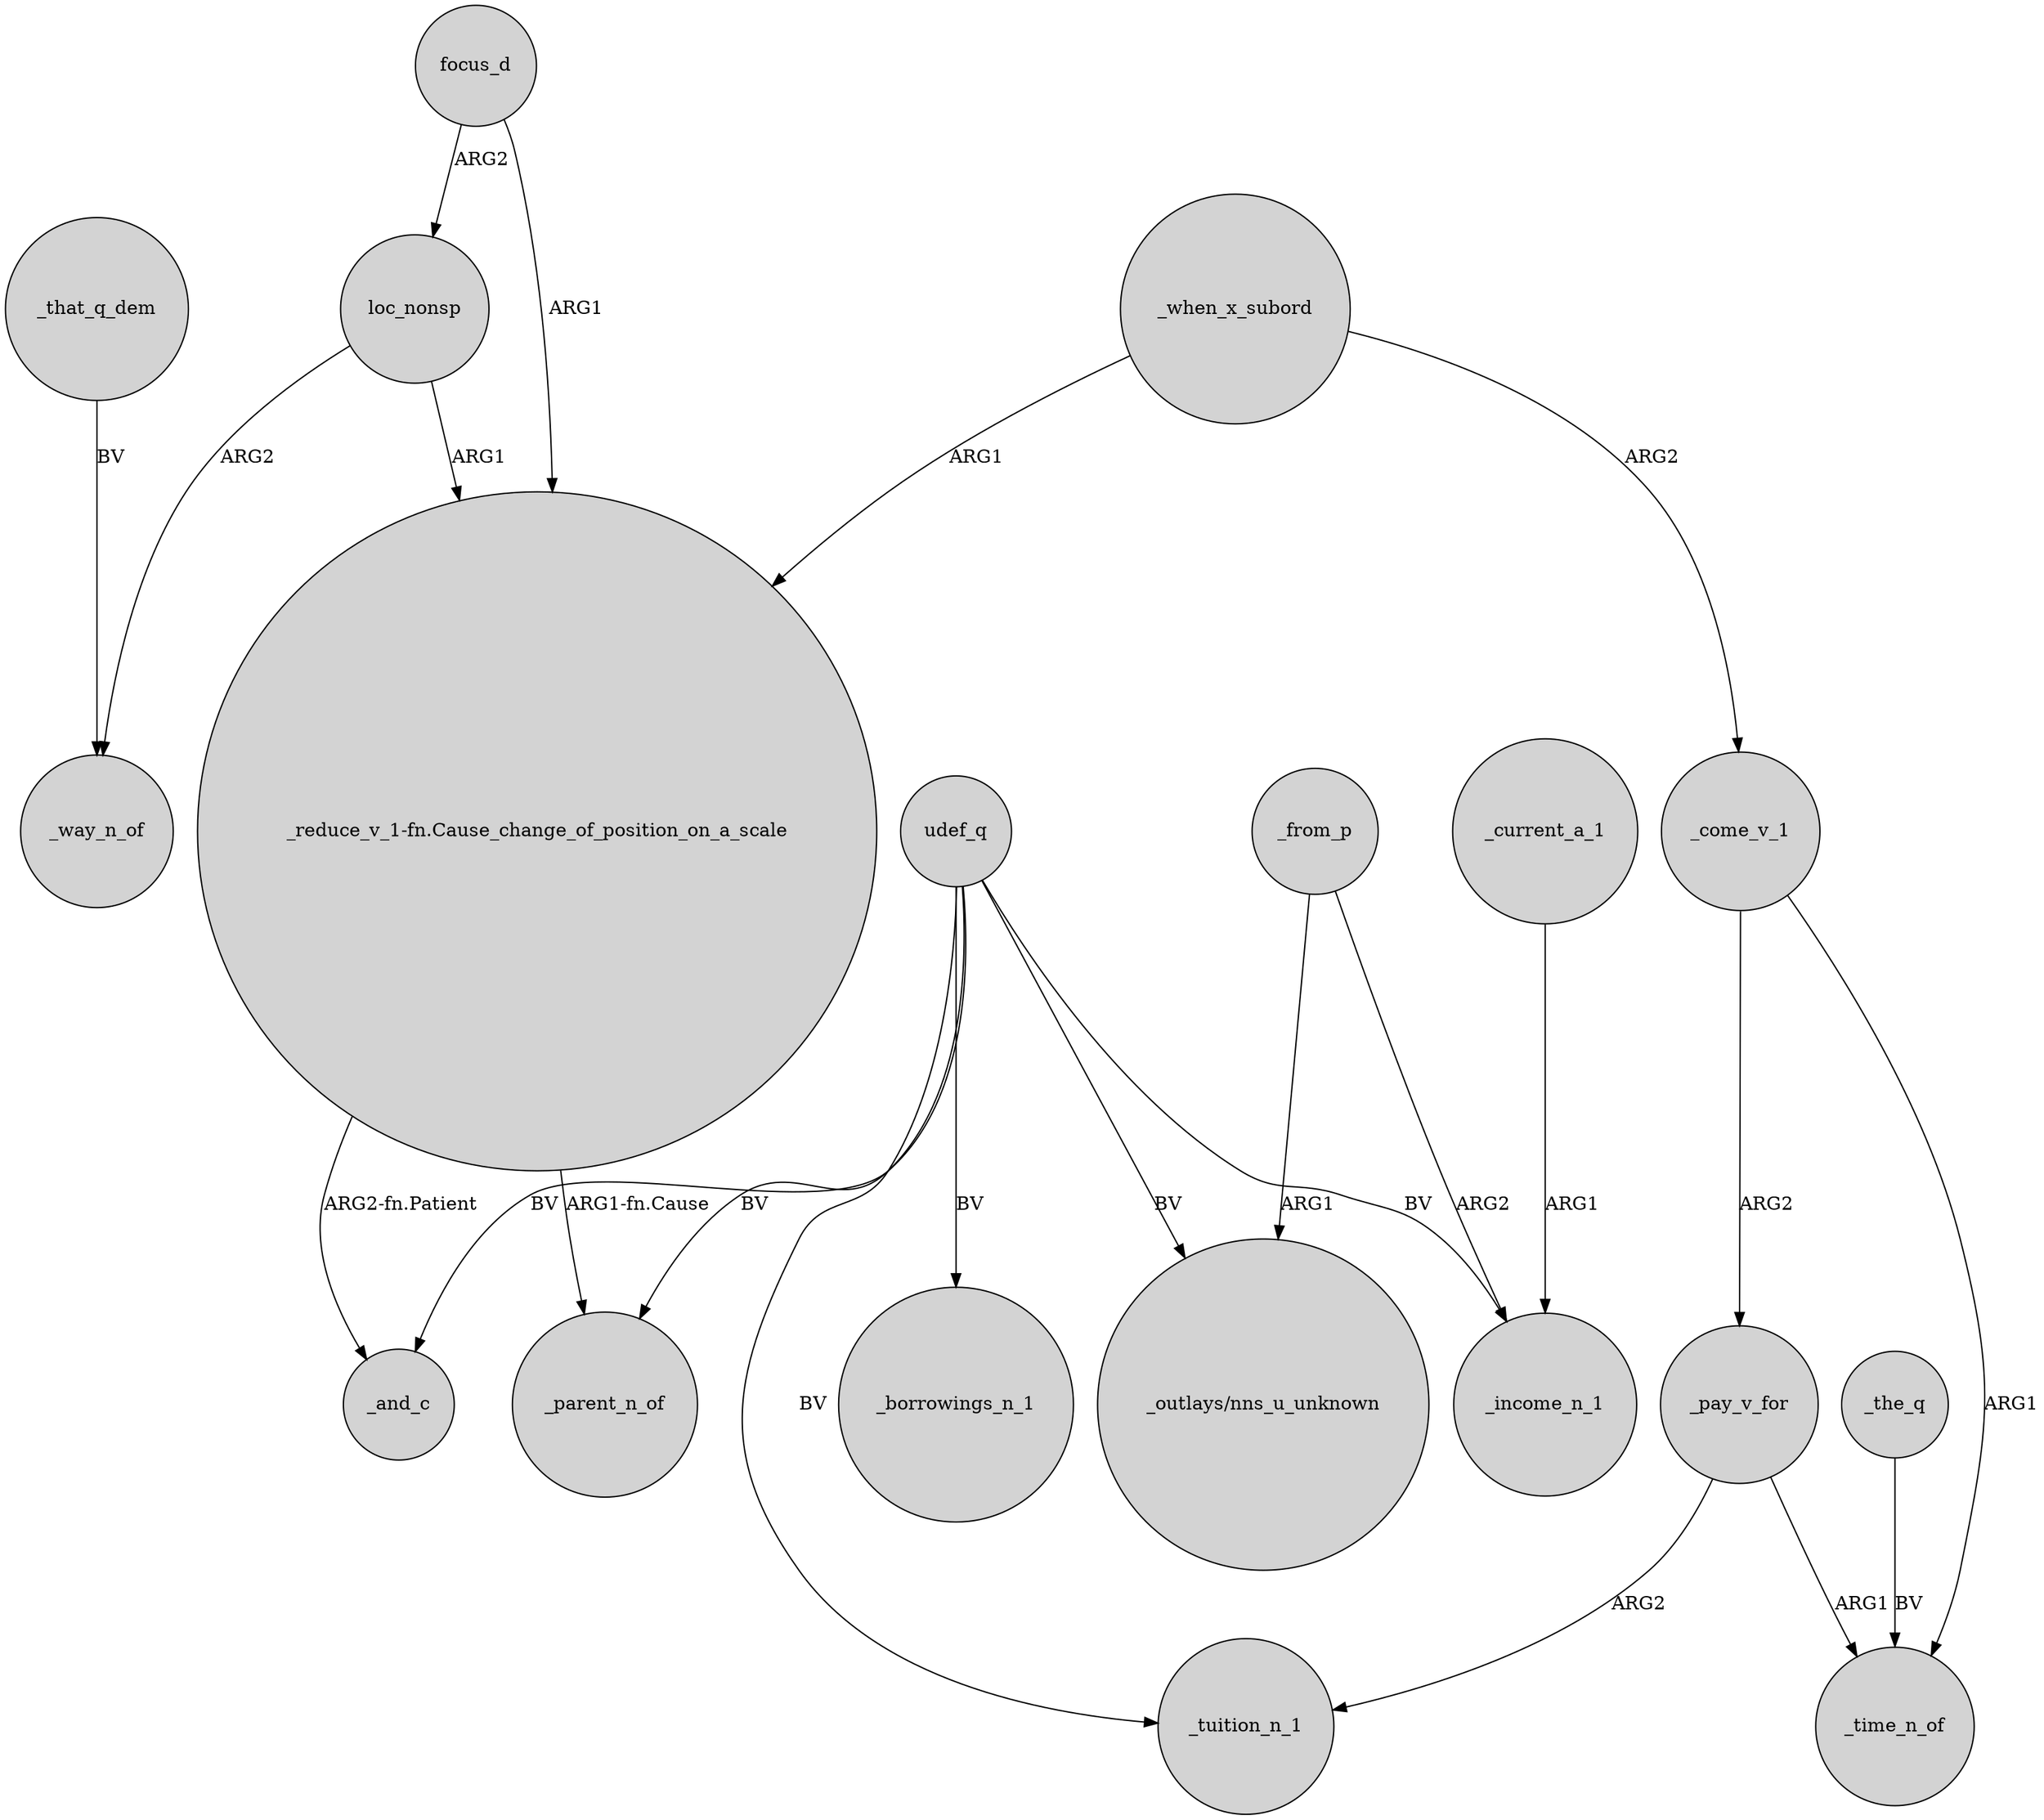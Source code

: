 digraph {
	node [shape=circle style=filled]
	focus_d -> loc_nonsp [label=ARG2]
	udef_q -> _parent_n_of [label=BV]
	_pay_v_for -> _time_n_of [label=ARG1]
	_come_v_1 -> _time_n_of [label=ARG1]
	udef_q -> "_outlays/nns_u_unknown" [label=BV]
	_that_q_dem -> _way_n_of [label=BV]
	_pay_v_for -> _tuition_n_1 [label=ARG2]
	_current_a_1 -> _income_n_1 [label=ARG1]
	loc_nonsp -> "_reduce_v_1-fn.Cause_change_of_position_on_a_scale" [label=ARG1]
	_from_p -> "_outlays/nns_u_unknown" [label=ARG1]
	loc_nonsp -> _way_n_of [label=ARG2]
	_the_q -> _time_n_of [label=BV]
	udef_q -> _borrowings_n_1 [label=BV]
	"_reduce_v_1-fn.Cause_change_of_position_on_a_scale" -> _parent_n_of [label="ARG1-fn.Cause"]
	_when_x_subord -> "_reduce_v_1-fn.Cause_change_of_position_on_a_scale" [label=ARG1]
	"_reduce_v_1-fn.Cause_change_of_position_on_a_scale" -> _and_c [label="ARG2-fn.Patient"]
	_when_x_subord -> _come_v_1 [label=ARG2]
	focus_d -> "_reduce_v_1-fn.Cause_change_of_position_on_a_scale" [label=ARG1]
	_come_v_1 -> _pay_v_for [label=ARG2]
	udef_q -> _tuition_n_1 [label=BV]
	udef_q -> _and_c [label=BV]
	_from_p -> _income_n_1 [label=ARG2]
	udef_q -> _income_n_1 [label=BV]
}
